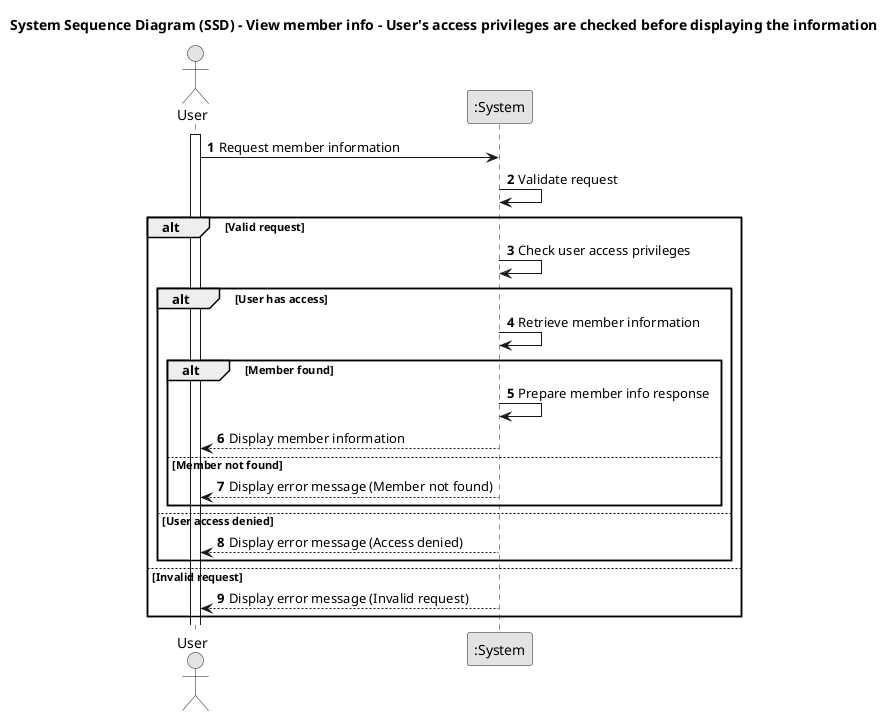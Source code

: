 @startuml US003-C
skinparam monochrome true
skinparam packageStyle rectangle
skinparam shadowing false

title System Sequence Diagram (SSD) - View member info - User's access privileges are checked before displaying the information
autonumber

actor "User" as User
participant ":System" as System

activate User

User -> System: Request member information
System -> System: Validate request
alt Valid request
    System -> System: Check user access privileges
    alt User has access
        System -> System: Retrieve member information
        alt Member found
            System -> System: Prepare member info response
            System --> User: Display member information
        else Member not found
            System --> User: Display error message (Member not found)
        end
    else User access denied
        System --> User: Display error message (Access denied)
    end
else Invalid request
    System --> User: Display error message (Invalid request)
end
@enduml
